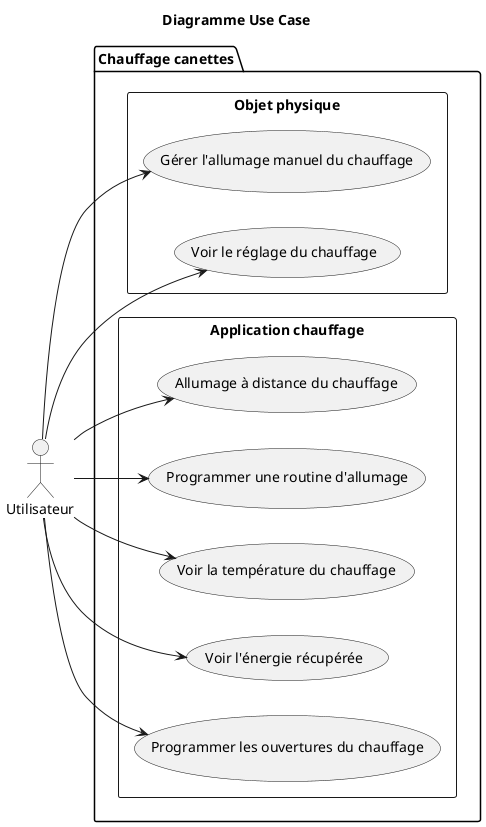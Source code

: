 @startuml

title Diagramme Use Case
left to right direction
actor Utilisateur

package "Chauffage canettes" {
    rectangle "Objet physique" {
        usecase (Gérer l'allumage manuel du chauffage) as manuel
        usecase (Voir le réglage du chauffage) as voir_reglage
    }

    rectangle "Application chauffage" {
        usecase (Allumage à distance du chauffage) as distance
        usecase (Programmer une routine d'allumage) as prog_routine
        usecase (Voir la température du chauffage) as voir_temp
        usecase (Voir l'énergie récupérée) as voir_energ
        usecase (Programmer les ouvertures du chauffage) as gerer_ouvertures
    }

}

Utilisateur --> manuel
Utilisateur --> voir_reglage

Utilisateur --> distance
Utilisateur --> prog_routine
Utilisateur --> voir_temp
Utilisateur --> voir_energ
Utilisateur --> gerer_ouvertures


@enduml
